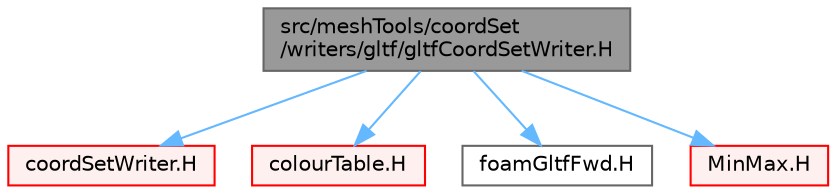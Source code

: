 digraph "src/meshTools/coordSet/writers/gltf/gltfCoordSetWriter.H"
{
 // LATEX_PDF_SIZE
  bgcolor="transparent";
  edge [fontname=Helvetica,fontsize=10,labelfontname=Helvetica,labelfontsize=10];
  node [fontname=Helvetica,fontsize=10,shape=box,height=0.2,width=0.4];
  Node1 [id="Node000001",label="src/meshTools/coordSet\l/writers/gltf/gltfCoordSetWriter.H",height=0.2,width=0.4,color="gray40", fillcolor="grey60", style="filled", fontcolor="black",tooltip=" "];
  Node1 -> Node2 [id="edge1_Node000001_Node000002",color="steelblue1",style="solid",tooltip=" "];
  Node2 [id="Node000002",label="coordSetWriter.H",height=0.2,width=0.4,color="red", fillcolor="#FFF0F0", style="filled",URL="$coordSetWriter_8H.html",tooltip=" "];
  Node1 -> Node209 [id="edge2_Node000001_Node000209",color="steelblue1",style="solid",tooltip=" "];
  Node209 [id="Node000209",label="colourTable.H",height=0.2,width=0.4,color="red", fillcolor="#FFF0F0", style="filled",URL="$colourTable_8H.html",tooltip=" "];
  Node1 -> Node212 [id="edge3_Node000001_Node000212",color="steelblue1",style="solid",tooltip=" "];
  Node212 [id="Node000212",label="foamGltfFwd.H",height=0.2,width=0.4,color="grey40", fillcolor="white", style="filled",URL="$foamGltfFwd_8H.html",tooltip="Forward declarations for exposed glTF interfaces."];
  Node1 -> Node163 [id="edge4_Node000001_Node000163",color="steelblue1",style="solid",tooltip=" "];
  Node163 [id="Node000163",label="MinMax.H",height=0.2,width=0.4,color="red", fillcolor="#FFF0F0", style="filled",URL="$MinMax_8H.html",tooltip=" "];
}
